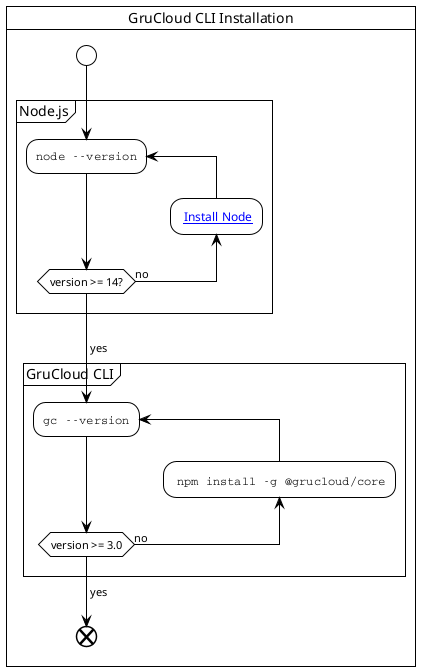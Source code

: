 @startuml grucloud-cli-install
!theme plain
skinparam svgLinkTarget _blank


card "GruCloud CLI Installation"{
start 
partition "Node.js" {
repeat :""node --version"";
backward: [[https://nodejs.org Install Node]];
repeat while (version >= 14?) is (no) 
->yes;
}

partition "GruCloud CLI" {
repeat :""gc --version"";
backward: ""npm install -g @grucloud/core"";
repeat while (version >= 3.0) is (no) 
->yes;
}
end
}
@enduml